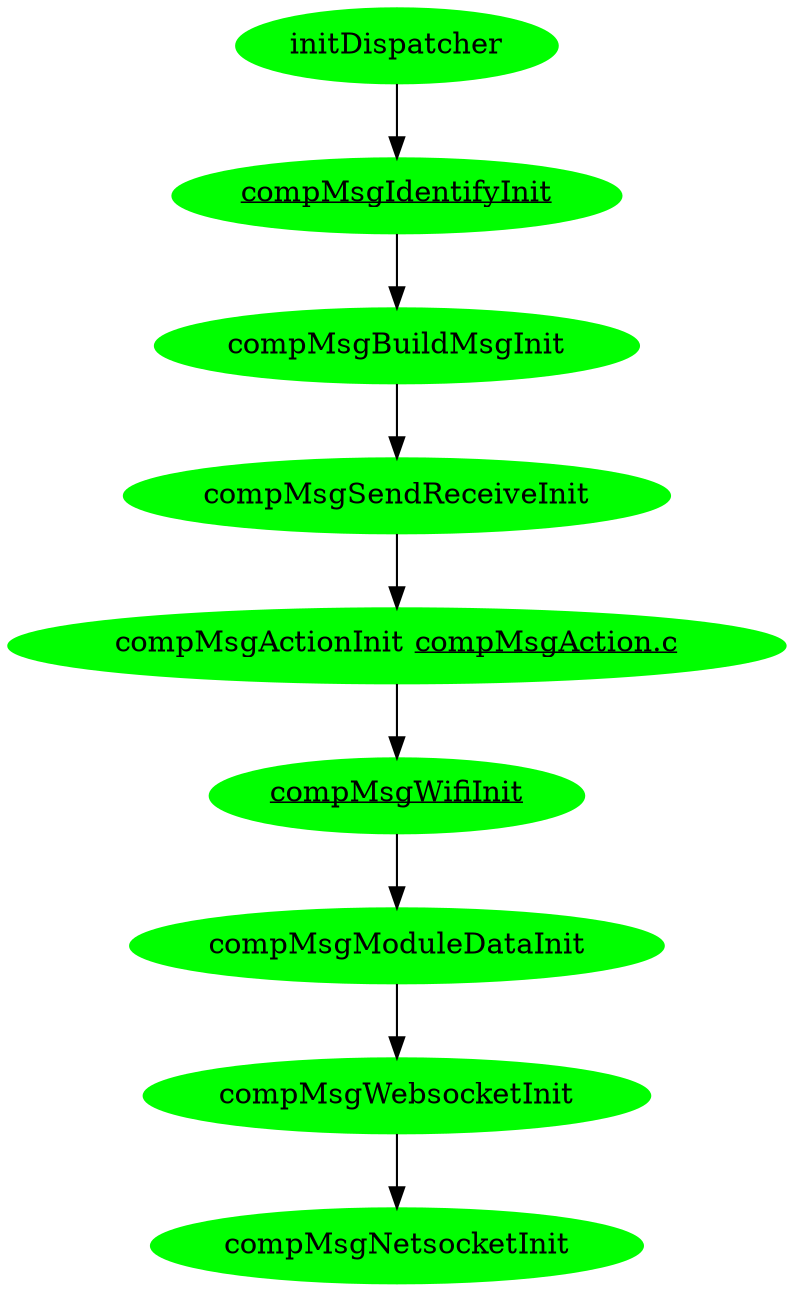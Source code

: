 digraph G24 {
  initDispatcher[style="filled", color="green"];
  initDispatcher -> compMsgIdentifyInit;
  compMsgIdentifyInit[label=<<u>compMsgIdentifyInit</u>>, style="filled", color="green", URL="\ref compMsgIdentifyInit"];
  compMsgIdentifyInit -> compMsgBuildMsgInit;
  compMsgBuildMsgInit[style="filled", color="green"];
  compMsgBuildMsgInit -> compMsgSendReceiveInit;
  compMsgSendReceiveInit[style="filled", color="green"];
  compMsgSendReceiveInit -> compMsgActionInit;
  compMsgActionInit[label=<compMsgActionInit <u>compMsgAction.c</u>>, style="filled", color="green" URL="\ref compMsgAction.c"];
  compMsgActionInit -> compMsgWifiInit;
  compMsgWifiInit[label=<<u>compMsgWifiInit</u>>, style="filled", color="green" URL="\ref compMsgWifiInit"];
  compMsgWifiInit -> compMsgModuleDataInit;
  compMsgModuleDataInit[style="filled", color="green"];
  compMsgModuleDataInit -> compMsgWebsocketInit;
  compMsgWebsocketInit[style="filled", color="green"];
  compMsgWebsocketInit -> compMsgNetsocketInit;
  compMsgNetsocketInit[style="filled", color="green"];
}
